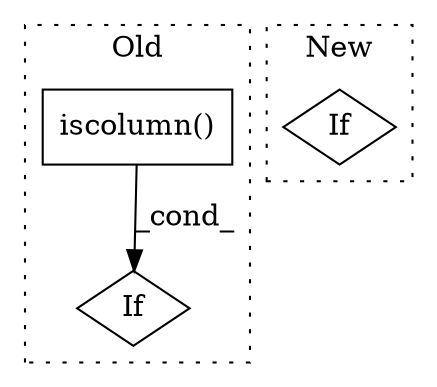 digraph G {
subgraph cluster0 {
1 [label="iscolumn()" a="75" s="8762,8781" l="14,1" shape="box"];
3 [label="If" a="96" s="8749" l="3" shape="diamond"];
label = "Old";
style="dotted";
}
subgraph cluster1 {
2 [label="If" a="96" s="11966" l="3" shape="diamond"];
label = "New";
style="dotted";
}
1 -> 3 [label="_cond_"];
}